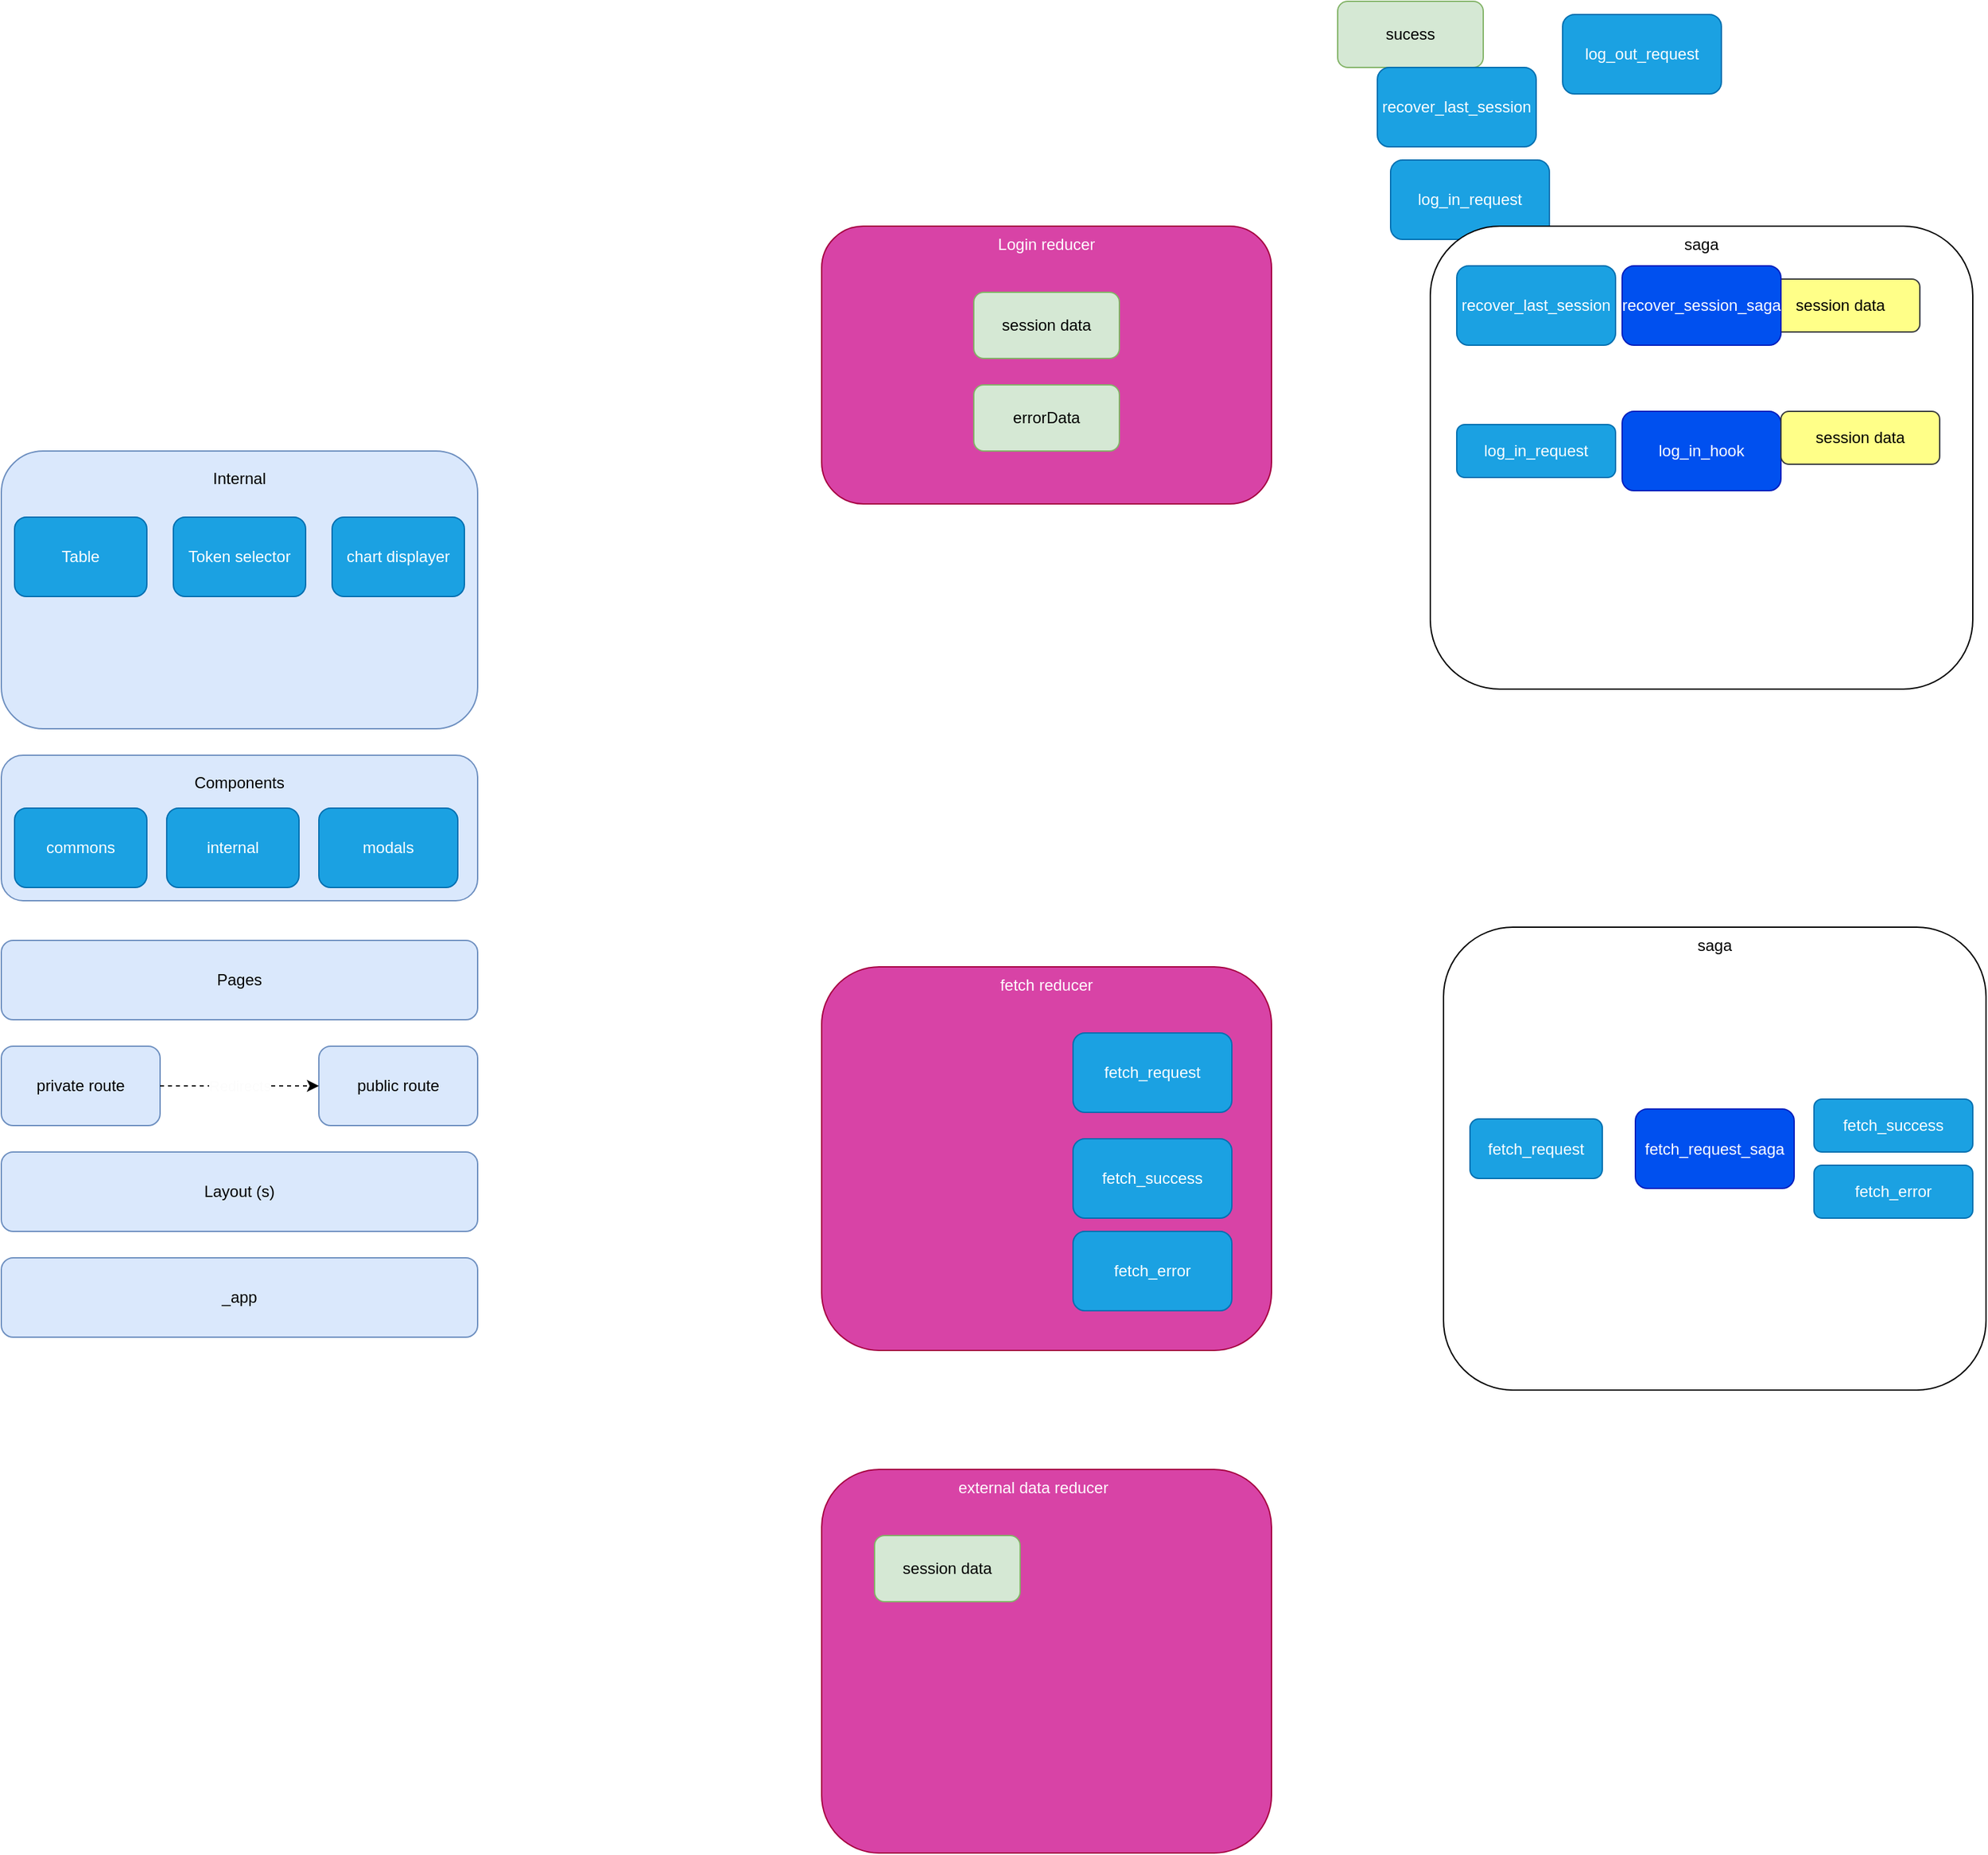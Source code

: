 <mxfile>
    <diagram id="WVVvVa14LHBOuxjfh97P" name="Page-1">
        <mxGraphModel dx="835" dy="1578" grid="1" gridSize="10" guides="1" tooltips="1" connect="1" arrows="1" fold="1" page="1" pageScale="1" pageWidth="850" pageHeight="1100" math="0" shadow="0">
            <root>
                <mxCell id="0"/>
                <mxCell id="1" parent="0"/>
                <mxCell id="2" value="_app" style="rounded=1;whiteSpace=wrap;html=1;fillColor=#dae8fc;strokeColor=#6c8ebf;fontColor=#000000;" parent="1" vertex="1">
                    <mxGeometry x="370" y="770" width="360" height="60" as="geometry"/>
                </mxCell>
                <mxCell id="3" value="private route" style="rounded=1;whiteSpace=wrap;html=1;fillColor=#dae8fc;strokeColor=#6c8ebf;fontColor=#000000;" parent="1" vertex="1">
                    <mxGeometry x="370" y="610" width="120" height="60" as="geometry"/>
                </mxCell>
                <mxCell id="4" value="public route" style="rounded=1;whiteSpace=wrap;html=1;fillColor=#dae8fc;strokeColor=#6c8ebf;fontColor=#000000;" parent="1" vertex="1">
                    <mxGeometry x="610" y="610" width="120" height="60" as="geometry"/>
                </mxCell>
                <mxCell id="5" value="Redirects" style="edgeStyle=none;html=1;entryX=0;entryY=0.5;entryDx=0;entryDy=0;fontColor=#FCFCFC;dashed=1;" parent="1" source="3" target="4" edge="1">
                    <mxGeometry relative="1" as="geometry"/>
                </mxCell>
                <mxCell id="6" value="Layout (s)" style="rounded=1;whiteSpace=wrap;html=1;fillColor=#dae8fc;strokeColor=#6c8ebf;fontColor=#000000;" parent="1" vertex="1">
                    <mxGeometry x="370" y="690" width="360" height="60" as="geometry"/>
                </mxCell>
                <mxCell id="7" value="Pages" style="rounded=1;whiteSpace=wrap;html=1;fillColor=#dae8fc;strokeColor=#6c8ebf;fontColor=#000000;" parent="1" vertex="1">
                    <mxGeometry x="370" y="530" width="360" height="60" as="geometry"/>
                </mxCell>
                <mxCell id="8" value="Components" style="rounded=1;whiteSpace=wrap;html=1;fillColor=#dae8fc;strokeColor=#6c8ebf;fontColor=#000000;verticalAlign=top;spacingTop=7;" parent="1" vertex="1">
                    <mxGeometry x="370" y="390" width="360" height="110" as="geometry"/>
                </mxCell>
                <mxCell id="9" value="commons" style="rounded=1;whiteSpace=wrap;html=1;fontColor=#ffffff;fillColor=#1ba1e2;strokeColor=#006EAF;" parent="1" vertex="1">
                    <mxGeometry x="380" y="430" width="100" height="60" as="geometry"/>
                </mxCell>
                <mxCell id="10" value="internal" style="rounded=1;whiteSpace=wrap;html=1;fontColor=#ffffff;fillColor=#1ba1e2;strokeColor=#006EAF;" parent="1" vertex="1">
                    <mxGeometry x="495" y="430" width="100" height="60" as="geometry"/>
                </mxCell>
                <mxCell id="11" value="modals" style="rounded=1;whiteSpace=wrap;html=1;fontColor=#ffffff;fillColor=#1ba1e2;strokeColor=#006EAF;" parent="1" vertex="1">
                    <mxGeometry x="610" y="430" width="105" height="60" as="geometry"/>
                </mxCell>
                <mxCell id="13" value="Internal" style="rounded=1;whiteSpace=wrap;html=1;fillColor=#dae8fc;strokeColor=#6c8ebf;fontColor=#000000;verticalAlign=top;spacingTop=7;" parent="1" vertex="1">
                    <mxGeometry x="370" y="160" width="360" height="210" as="geometry"/>
                </mxCell>
                <mxCell id="14" value="Table" style="rounded=1;whiteSpace=wrap;html=1;fontColor=#ffffff;fillColor=#1ba1e2;strokeColor=#006EAF;" parent="1" vertex="1">
                    <mxGeometry x="380" y="210" width="100" height="60" as="geometry"/>
                </mxCell>
                <mxCell id="15" value="Token selector" style="rounded=1;whiteSpace=wrap;html=1;fontColor=#ffffff;fillColor=#1ba1e2;strokeColor=#006EAF;" parent="1" vertex="1">
                    <mxGeometry x="500" y="210" width="100" height="60" as="geometry"/>
                </mxCell>
                <mxCell id="16" value="chart displayer" style="rounded=1;whiteSpace=wrap;html=1;fontColor=#ffffff;fillColor=#1ba1e2;strokeColor=#006EAF;" parent="1" vertex="1">
                    <mxGeometry x="620" y="210" width="100" height="60" as="geometry"/>
                </mxCell>
                <mxCell id="19" value="Login reducer" style="rounded=1;whiteSpace=wrap;html=1;fontColor=#ffffff;fillColor=#D843A6;strokeColor=#A50040;verticalAlign=top;" parent="1" vertex="1">
                    <mxGeometry x="990" y="-10" width="340" height="210" as="geometry"/>
                </mxCell>
                <mxCell id="20" value="session data" style="rounded=1;whiteSpace=wrap;html=1;fillColor=#d5e8d4;strokeColor=#82b366;fontColor=#000000;" parent="1" vertex="1">
                    <mxGeometry x="1105" y="40" width="110" height="50" as="geometry"/>
                </mxCell>
                <mxCell id="21" value="sucess" style="rounded=1;whiteSpace=wrap;html=1;fillColor=#d5e8d4;strokeColor=#82b366;fontColor=#000000;" parent="1" vertex="1">
                    <mxGeometry x="1380" y="-180" width="110" height="50" as="geometry"/>
                </mxCell>
                <mxCell id="23" value="errorData" style="rounded=1;whiteSpace=wrap;html=1;fillColor=#d5e8d4;strokeColor=#82b366;fontColor=#000000;" parent="1" vertex="1">
                    <mxGeometry x="1105" y="110" width="110" height="50" as="geometry"/>
                </mxCell>
                <mxCell id="24" value="recover_last_session" style="rounded=1;whiteSpace=wrap;html=1;fontColor=#ffffff;fillColor=#1ba1e2;strokeColor=#006EAF;" parent="1" vertex="1">
                    <mxGeometry x="1410" y="-130" width="120" height="60" as="geometry"/>
                </mxCell>
                <mxCell id="25" value="log_in_request" style="rounded=1;whiteSpace=wrap;html=1;fontColor=#ffffff;fillColor=#1ba1e2;strokeColor=#006EAF;" parent="1" vertex="1">
                    <mxGeometry x="1420" y="-60" width="120" height="60" as="geometry"/>
                </mxCell>
                <mxCell id="26" value="log_out_request" style="rounded=1;whiteSpace=wrap;html=1;fontColor=#ffffff;fillColor=#1ba1e2;strokeColor=#006EAF;" parent="1" vertex="1">
                    <mxGeometry x="1550" y="-170" width="120" height="60" as="geometry"/>
                </mxCell>
                <mxCell id="27" value="saga" style="rounded=1;whiteSpace=wrap;html=1;verticalAlign=top;" parent="1" vertex="1">
                    <mxGeometry x="1450" y="-10" width="410" height="350" as="geometry"/>
                </mxCell>
                <mxCell id="28" value="log_in_hook" style="rounded=1;whiteSpace=wrap;html=1;fontColor=#ffffff;fillColor=#0050ef;strokeColor=#001DBC;" parent="1" vertex="1">
                    <mxGeometry x="1595" y="130" width="120" height="60" as="geometry"/>
                </mxCell>
                <mxCell id="29" value="log_in_request" style="rounded=1;whiteSpace=wrap;html=1;fontColor=#ffffff;fillColor=#1ba1e2;strokeColor=#006EAF;" parent="1" vertex="1">
                    <mxGeometry x="1470" y="140" width="120" height="40" as="geometry"/>
                </mxCell>
                <mxCell id="30" value="session data" style="rounded=1;whiteSpace=wrap;html=1;fillColor=#ffff88;strokeColor=#36393d;fontColor=#000000;" parent="1" vertex="1">
                    <mxGeometry x="1700" y="30" width="120" height="40" as="geometry"/>
                </mxCell>
                <mxCell id="31" value="recover_session_saga" style="rounded=1;whiteSpace=wrap;html=1;fontColor=#ffffff;fillColor=#0050ef;strokeColor=#001DBC;" parent="1" vertex="1">
                    <mxGeometry x="1595" y="20" width="120" height="60" as="geometry"/>
                </mxCell>
                <mxCell id="33" value="recover_last_session" style="rounded=1;whiteSpace=wrap;html=1;fontColor=#ffffff;fillColor=#1ba1e2;strokeColor=#006EAF;" parent="1" vertex="1">
                    <mxGeometry x="1470" y="20" width="120" height="60" as="geometry"/>
                </mxCell>
                <mxCell id="35" value="session data" style="rounded=1;whiteSpace=wrap;html=1;fillColor=#ffff88;strokeColor=#36393d;fontColor=#000000;" parent="1" vertex="1">
                    <mxGeometry x="1715" y="130" width="120" height="40" as="geometry"/>
                </mxCell>
                <mxCell id="MOFeGI0LqtlbLJH9V86s-35" value="fetch reducer" style="rounded=1;whiteSpace=wrap;html=1;fontColor=#ffffff;fillColor=#D843A6;strokeColor=#A50040;verticalAlign=top;" parent="1" vertex="1">
                    <mxGeometry x="990" y="550" width="340" height="290" as="geometry"/>
                </mxCell>
                <mxCell id="MOFeGI0LqtlbLJH9V86s-38" value="fetch_request" style="rounded=1;whiteSpace=wrap;html=1;fontColor=#ffffff;fillColor=#1ba1e2;strokeColor=#006EAF;" parent="1" vertex="1">
                    <mxGeometry x="1180" y="600" width="120" height="60" as="geometry"/>
                </mxCell>
                <mxCell id="MOFeGI0LqtlbLJH9V86s-39" value="fetch_success" style="rounded=1;whiteSpace=wrap;html=1;fontColor=#ffffff;fillColor=#1ba1e2;strokeColor=#006EAF;" parent="1" vertex="1">
                    <mxGeometry x="1180" y="680" width="120" height="60" as="geometry"/>
                </mxCell>
                <mxCell id="MOFeGI0LqtlbLJH9V86s-40" value="fetch_error" style="rounded=1;whiteSpace=wrap;html=1;fontColor=#ffffff;fillColor=#1ba1e2;strokeColor=#006EAF;" parent="1" vertex="1">
                    <mxGeometry x="1180" y="750" width="120" height="60" as="geometry"/>
                </mxCell>
                <mxCell id="MOFeGI0LqtlbLJH9V86s-41" value="saga" style="rounded=1;whiteSpace=wrap;html=1;verticalAlign=top;" parent="1" vertex="1">
                    <mxGeometry x="1460" y="520" width="410" height="350" as="geometry"/>
                </mxCell>
                <mxCell id="MOFeGI0LqtlbLJH9V86s-42" value="fetch_request_saga" style="rounded=1;whiteSpace=wrap;html=1;fontColor=#ffffff;fillColor=#0050ef;strokeColor=#001DBC;" parent="1" vertex="1">
                    <mxGeometry x="1605" y="657.5" width="120" height="60" as="geometry"/>
                </mxCell>
                <mxCell id="MOFeGI0LqtlbLJH9V86s-44" value="fetch_request" style="rounded=1;whiteSpace=wrap;html=1;fontColor=#ffffff;fillColor=#1ba1e2;strokeColor=#006EAF;" parent="1" vertex="1">
                    <mxGeometry x="1480" y="665" width="100" height="45" as="geometry"/>
                </mxCell>
                <mxCell id="MOFeGI0LqtlbLJH9V86s-45" value="fetch_success" style="rounded=1;whiteSpace=wrap;html=1;fontColor=#ffffff;fillColor=#1ba1e2;strokeColor=#006EAF;" parent="1" vertex="1">
                    <mxGeometry x="1740" y="650" width="120" height="40" as="geometry"/>
                </mxCell>
                <mxCell id="MOFeGI0LqtlbLJH9V86s-46" value="fetch_error" style="rounded=1;whiteSpace=wrap;html=1;fontColor=#ffffff;fillColor=#1ba1e2;strokeColor=#006EAF;" parent="1" vertex="1">
                    <mxGeometry x="1740" y="700" width="120" height="40" as="geometry"/>
                </mxCell>
                <mxCell id="MOFeGI0LqtlbLJH9V86s-47" value="external data reducer&lt;span style=&quot;white-space: pre&quot;&gt;&#9;&lt;/span&gt;" style="rounded=1;whiteSpace=wrap;html=1;fontColor=#ffffff;fillColor=#D843A6;strokeColor=#A50040;verticalAlign=top;" parent="1" vertex="1">
                    <mxGeometry x="990" y="930" width="340" height="290" as="geometry"/>
                </mxCell>
                <mxCell id="MOFeGI0LqtlbLJH9V86s-49" value="session data" style="rounded=1;whiteSpace=wrap;html=1;fillColor=#d5e8d4;strokeColor=#82b366;fontColor=#000000;" parent="1" vertex="1">
                    <mxGeometry x="1030" y="980" width="110" height="50" as="geometry"/>
                </mxCell>
            </root>
        </mxGraphModel>
    </diagram>
    <diagram id="-p3pOK6Bg-zVyu3R8zWz" name="fetch hook">
        <mxGraphModel dx="1518" dy="869" grid="1" gridSize="10" guides="1" tooltips="1" connect="1" arrows="1" fold="1" page="1" pageScale="1" pageWidth="850" pageHeight="1100" math="0" shadow="0">
            <root>
                <mxCell id="i0_J2BGvvJ4QvCI9Tnon-0"/>
                <mxCell id="i0_J2BGvvJ4QvCI9Tnon-1" parent="i0_J2BGvvJ4QvCI9Tnon-0"/>
                <mxCell id="i0_J2BGvvJ4QvCI9Tnon-2" value="page" style="rounded=1;whiteSpace=wrap;html=1;fillColor=#eeeeee;strokeColor=#36393d;fontColor=#000000;" parent="i0_J2BGvvJ4QvCI9Tnon-1" vertex="1">
                    <mxGeometry x="360" y="220" width="120" height="60" as="geometry"/>
                </mxCell>
                <mxCell id="i0_J2BGvvJ4QvCI9Tnon-4" value="page" style="rounded=1;whiteSpace=wrap;html=1;fillColor=#eeeeee;strokeColor=#36393d;fontColor=#000000;" parent="i0_J2BGvvJ4QvCI9Tnon-1" vertex="1">
                    <mxGeometry x="520" y="220" width="120" height="60" as="geometry"/>
                </mxCell>
                <mxCell id="i0_J2BGvvJ4QvCI9Tnon-5" value="page" style="rounded=1;whiteSpace=wrap;html=1;fillColor=#eeeeee;strokeColor=#36393d;fontColor=#000000;" parent="i0_J2BGvvJ4QvCI9Tnon-1" vertex="1">
                    <mxGeometry x="670" y="220" width="120" height="60" as="geometry"/>
                </mxCell>
                <mxCell id="i0_J2BGvvJ4QvCI9Tnon-6" value="page" style="rounded=1;whiteSpace=wrap;html=1;fillColor=#eeeeee;strokeColor=#36393d;fontColor=#000000;" parent="i0_J2BGvvJ4QvCI9Tnon-1" vertex="1">
                    <mxGeometry x="200" y="220" width="120" height="60" as="geometry"/>
                </mxCell>
                <mxCell id="i0_J2BGvvJ4QvCI9Tnon-7" value="useFetch" style="rounded=1;whiteSpace=wrap;html=1;fillColor=#ffcc99;strokeColor=#36393d;fontColor=#000000;" parent="i0_J2BGvvJ4QvCI9Tnon-1" vertex="1">
                    <mxGeometry x="200" y="100" width="120" height="60" as="geometry"/>
                </mxCell>
                <mxCell id="i0_J2BGvvJ4QvCI9Tnon-9" value="useFetch" style="rounded=1;whiteSpace=wrap;html=1;fillColor=#ffcc99;strokeColor=#36393d;fontColor=#000000;" parent="i0_J2BGvvJ4QvCI9Tnon-1" vertex="1">
                    <mxGeometry x="520" y="100" width="120" height="60" as="geometry"/>
                </mxCell>
                <mxCell id="i0_J2BGvvJ4QvCI9Tnon-10" value="useFetch" style="rounded=1;whiteSpace=wrap;html=1;fillColor=#ffcc99;strokeColor=#36393d;fontColor=#000000;" parent="i0_J2BGvvJ4QvCI9Tnon-1" vertex="1">
                    <mxGeometry x="360" y="100" width="120" height="60" as="geometry"/>
                </mxCell>
                <mxCell id="i0_J2BGvvJ4QvCI9Tnon-11" value="fetchReducer" style="rounded=1;whiteSpace=wrap;html=1;fillColor=#1ba1e2;strokeColor=#006EAF;fontColor=#ffffff;" parent="i0_J2BGvvJ4QvCI9Tnon-1" vertex="1">
                    <mxGeometry x="360" y="350" width="120" height="60" as="geometry"/>
                </mxCell>
                <mxCell id="i0_J2BGvvJ4QvCI9Tnon-12" value="fetchReducer" style="rounded=1;whiteSpace=wrap;html=1;fillColor=#1ba1e2;strokeColor=#006EAF;fontColor=#ffffff;" parent="i0_J2BGvvJ4QvCI9Tnon-1" vertex="1">
                    <mxGeometry x="670" y="350" width="120" height="60" as="geometry"/>
                </mxCell>
                <mxCell id="i0_J2BGvvJ4QvCI9Tnon-13" value="tableData" style="ellipse;whiteSpace=wrap;html=1;fontColor=#FFFFFF;fillColor=#60a917;strokeColor=#2D7600;" parent="i0_J2BGvvJ4QvCI9Tnon-1" vertex="1">
                    <mxGeometry x="205" y="150" width="110" height="70" as="geometry"/>
                </mxCell>
                <mxCell id="i0_J2BGvvJ4QvCI9Tnon-14" value="table data" style="ellipse;whiteSpace=wrap;html=1;fontColor=#FFFFFF;fillColor=#60a917;strokeColor=#2D7600;" parent="i0_J2BGvvJ4QvCI9Tnon-1" vertex="1">
                    <mxGeometry x="365" y="150" width="110" height="70" as="geometry"/>
                </mxCell>
                <mxCell id="i0_J2BGvvJ4QvCI9Tnon-15" value="table data" style="ellipse;whiteSpace=wrap;html=1;fontColor=#FFFFFF;fillColor=#60a917;strokeColor=#2D7600;" parent="i0_J2BGvvJ4QvCI9Tnon-1" vertex="1">
                    <mxGeometry x="525" y="150" width="110" height="70" as="geometry"/>
                </mxCell>
                <mxCell id="i0_J2BGvvJ4QvCI9Tnon-16" value="user data" style="ellipse;whiteSpace=wrap;html=1;fontColor=#FFFFFF;fillColor=#60a917;strokeColor=#2D7600;" parent="i0_J2BGvvJ4QvCI9Tnon-1" vertex="1">
                    <mxGeometry x="365" y="280" width="110" height="70" as="geometry"/>
                </mxCell>
                <mxCell id="i0_J2BGvvJ4QvCI9Tnon-17" value="user data" style="ellipse;whiteSpace=wrap;html=1;fontColor=#FFFFFF;fillColor=#60a917;strokeColor=#2D7600;" parent="i0_J2BGvvJ4QvCI9Tnon-1" vertex="1">
                    <mxGeometry x="675" y="280" width="110" height="70" as="geometry"/>
                </mxCell>
            </root>
        </mxGraphModel>
    </diagram>
    <diagram id="a3bcc9iILHBDQng0r-hw" name="login system">
        <mxGraphModel dx="1729" dy="503" grid="1" gridSize="10" guides="1" tooltips="1" connect="1" arrows="1" fold="1" page="1" pageScale="1" pageWidth="850" pageHeight="1100" math="0" shadow="0">
            <root>
                <mxCell id="WiiSMA_Z27GCbpn9DQuG-0"/>
                <mxCell id="WiiSMA_Z27GCbpn9DQuG-1" parent="WiiSMA_Z27GCbpn9DQuG-0"/>
                <mxCell id="WiiSMA_Z27GCbpn9DQuG-13" style="edgeStyle=none;html=1;entryX=1;entryY=0.5;entryDx=0;entryDy=0;startArrow=none;" edge="1" parent="WiiSMA_Z27GCbpn9DQuG-1" source="WiiSMA_Z27GCbpn9DQuG-5" target="WiiSMA_Z27GCbpn9DQuG-7">
                    <mxGeometry relative="1" as="geometry"/>
                </mxCell>
                <mxCell id="WiiSMA_Z27GCbpn9DQuG-22" style="edgeStyle=none;html=1;entryX=0;entryY=0.5;entryDx=0;entryDy=0;" edge="1" parent="WiiSMA_Z27GCbpn9DQuG-1" source="WiiSMA_Z27GCbpn9DQuG-2" target="WiiSMA_Z27GCbpn9DQuG-3">
                    <mxGeometry relative="1" as="geometry"/>
                </mxCell>
                <mxCell id="WiiSMA_Z27GCbpn9DQuG-24" style="edgeStyle=none;html=1;exitX=0.75;exitY=1;exitDx=0;exitDy=0;" edge="1" parent="WiiSMA_Z27GCbpn9DQuG-1" source="WiiSMA_Z27GCbpn9DQuG-2" target="WiiSMA_Z27GCbpn9DQuG-8">
                    <mxGeometry relative="1" as="geometry"/>
                </mxCell>
                <mxCell id="WiiSMA_Z27GCbpn9DQuG-2" value="app" style="rounded=1;whiteSpace=wrap;html=1;" vertex="1" parent="WiiSMA_Z27GCbpn9DQuG-1">
                    <mxGeometry x="-200" y="130" width="120" height="60" as="geometry"/>
                </mxCell>
                <mxCell id="WiiSMA_Z27GCbpn9DQuG-32" style="edgeStyle=none;html=1;entryX=1;entryY=0.5;entryDx=0;entryDy=0;" edge="1" parent="WiiSMA_Z27GCbpn9DQuG-1" source="WiiSMA_Z27GCbpn9DQuG-3" target="WiiSMA_Z27GCbpn9DQuG-8">
                    <mxGeometry relative="1" as="geometry">
                        <Array as="points">
                            <mxPoint x="180" y="390"/>
                        </Array>
                    </mxGeometry>
                </mxCell>
                <mxCell id="WiiSMA_Z27GCbpn9DQuG-3" value="browser" style="rounded=1;whiteSpace=wrap;html=1;" vertex="1" parent="WiiSMA_Z27GCbpn9DQuG-1">
                    <mxGeometry x="120" y="130" width="120" height="60" as="geometry"/>
                </mxCell>
                <mxCell id="WiiSMA_Z27GCbpn9DQuG-15" style="edgeStyle=none;html=1;entryX=0.5;entryY=1;entryDx=0;entryDy=0;" edge="1" parent="WiiSMA_Z27GCbpn9DQuG-1" source="WiiSMA_Z27GCbpn9DQuG-7" target="WiiSMA_Z27GCbpn9DQuG-2">
                    <mxGeometry relative="1" as="geometry">
                        <Array as="points">
                            <mxPoint x="-520" y="240"/>
                            <mxPoint x="-140" y="240"/>
                        </Array>
                    </mxGeometry>
                </mxCell>
                <mxCell id="WiiSMA_Z27GCbpn9DQuG-7" value="backend_server" style="rounded=1;whiteSpace=wrap;html=1;" vertex="1" parent="WiiSMA_Z27GCbpn9DQuG-1">
                    <mxGeometry x="-580" y="130" width="120" height="60" as="geometry"/>
                </mxCell>
                <mxCell id="WiiSMA_Z27GCbpn9DQuG-30" value="consult" style="edgeStyle=none;html=1;entryX=0;entryY=1;entryDx=0;entryDy=0;" edge="1" parent="WiiSMA_Z27GCbpn9DQuG-1" source="WiiSMA_Z27GCbpn9DQuG-8" target="WiiSMA_Z27GCbpn9DQuG-3">
                    <mxGeometry relative="1" as="geometry"/>
                </mxCell>
                <mxCell id="WiiSMA_Z27GCbpn9DQuG-33" style="edgeStyle=none;html=1;" edge="1" parent="WiiSMA_Z27GCbpn9DQuG-1" source="WiiSMA_Z27GCbpn9DQuG-8" target="WiiSMA_Z27GCbpn9DQuG-31">
                    <mxGeometry relative="1" as="geometry"/>
                </mxCell>
                <mxCell id="WiiSMA_Z27GCbpn9DQuG-8" value="private_route" style="rounded=1;whiteSpace=wrap;html=1;" vertex="1" parent="WiiSMA_Z27GCbpn9DQuG-1">
                    <mxGeometry x="-170" y="360" width="120" height="60" as="geometry"/>
                </mxCell>
                <mxCell id="WiiSMA_Z27GCbpn9DQuG-11" value="cookie" style="ellipse;whiteSpace=wrap;html=1;" vertex="1" parent="WiiSMA_Z27GCbpn9DQuG-1">
                    <mxGeometry x="-10" y="140" width="50" height="40" as="geometry"/>
                </mxCell>
                <mxCell id="WiiSMA_Z27GCbpn9DQuG-5" value="login / logout" style="rounded=1;whiteSpace=wrap;html=1;" vertex="1" parent="WiiSMA_Z27GCbpn9DQuG-1">
                    <mxGeometry x="-360" y="140" width="90" height="40" as="geometry"/>
                </mxCell>
                <mxCell id="WiiSMA_Z27GCbpn9DQuG-14" value="" style="edgeStyle=none;html=1;entryX=1;entryY=0.5;entryDx=0;entryDy=0;endArrow=none;" edge="1" parent="WiiSMA_Z27GCbpn9DQuG-1" source="WiiSMA_Z27GCbpn9DQuG-2" target="WiiSMA_Z27GCbpn9DQuG-5">
                    <mxGeometry relative="1" as="geometry">
                        <mxPoint x="-200" y="160" as="sourcePoint"/>
                        <mxPoint x="-365" y="160" as="targetPoint"/>
                    </mxGeometry>
                </mxCell>
                <mxCell id="WiiSMA_Z27GCbpn9DQuG-17" value="token" style="ellipse;whiteSpace=wrap;html=1;" vertex="1" parent="WiiSMA_Z27GCbpn9DQuG-1">
                    <mxGeometry x="-350" y="220" width="50" height="40" as="geometry"/>
                </mxCell>
                <mxCell id="WiiSMA_Z27GCbpn9DQuG-20" value="1" style="text;html=1;strokeColor=none;fillColor=none;align=center;verticalAlign=middle;whiteSpace=wrap;rounded=0;" vertex="1" parent="WiiSMA_Z27GCbpn9DQuG-1">
                    <mxGeometry x="-260" y="110" width="60" height="30" as="geometry"/>
                </mxCell>
                <mxCell id="WiiSMA_Z27GCbpn9DQuG-21" value="2" style="text;html=1;strokeColor=none;fillColor=none;align=center;verticalAlign=middle;whiteSpace=wrap;rounded=0;" vertex="1" parent="WiiSMA_Z27GCbpn9DQuG-1">
                    <mxGeometry x="-470" y="200" width="60" height="30" as="geometry"/>
                </mxCell>
                <mxCell id="WiiSMA_Z27GCbpn9DQuG-23" value="3" style="text;html=1;strokeColor=none;fillColor=none;align=center;verticalAlign=middle;whiteSpace=wrap;rounded=0;" vertex="1" parent="WiiSMA_Z27GCbpn9DQuG-1">
                    <mxGeometry x="-70" y="100" width="60" height="30" as="geometry"/>
                </mxCell>
                <mxCell id="WiiSMA_Z27GCbpn9DQuG-27" value="4" style="text;html=1;strokeColor=none;fillColor=none;align=center;verticalAlign=middle;whiteSpace=wrap;rounded=0;" vertex="1" parent="WiiSMA_Z27GCbpn9DQuG-1">
                    <mxGeometry x="-100" y="210" width="60" height="30" as="geometry"/>
                </mxCell>
                <mxCell id="WiiSMA_Z27GCbpn9DQuG-28" value="5" style="text;html=1;strokeColor=none;fillColor=none;align=center;verticalAlign=middle;whiteSpace=wrap;rounded=0;" vertex="1" parent="WiiSMA_Z27GCbpn9DQuG-1">
                    <mxGeometry x="-90" y="310" width="60" height="30" as="geometry"/>
                </mxCell>
                <mxCell id="WiiSMA_Z27GCbpn9DQuG-35" value="no" style="edgeStyle=none;html=1;entryX=0;entryY=0.5;entryDx=0;entryDy=0;" edge="1" parent="WiiSMA_Z27GCbpn9DQuG-1" source="WiiSMA_Z27GCbpn9DQuG-31" target="WiiSMA_Z27GCbpn9DQuG-34">
                    <mxGeometry relative="1" as="geometry"/>
                </mxCell>
                <mxCell id="WiiSMA_Z27GCbpn9DQuG-37" value="yes" style="edgeStyle=none;html=1;entryX=1;entryY=0.5;entryDx=0;entryDy=0;" edge="1" parent="WiiSMA_Z27GCbpn9DQuG-1" source="WiiSMA_Z27GCbpn9DQuG-31" target="WiiSMA_Z27GCbpn9DQuG-36">
                    <mxGeometry relative="1" as="geometry"/>
                </mxCell>
                <mxCell id="WiiSMA_Z27GCbpn9DQuG-31" value="" style="rhombus;whiteSpace=wrap;html=1;" vertex="1" parent="WiiSMA_Z27GCbpn9DQuG-1">
                    <mxGeometry x="-150" y="470" width="80" height="80" as="geometry"/>
                </mxCell>
                <mxCell id="WiiSMA_Z27GCbpn9DQuG-34" value="login_page" style="rounded=1;whiteSpace=wrap;html=1;" vertex="1" parent="WiiSMA_Z27GCbpn9DQuG-1">
                    <mxGeometry x="30" y="480" width="120" height="60" as="geometry"/>
                </mxCell>
                <mxCell id="WiiSMA_Z27GCbpn9DQuG-36" value="continue" style="rounded=1;whiteSpace=wrap;html=1;" vertex="1" parent="WiiSMA_Z27GCbpn9DQuG-1">
                    <mxGeometry x="-360" y="480" width="120" height="60" as="geometry"/>
                </mxCell>
                <mxCell id="WiiSMA_Z27GCbpn9DQuG-38" value="6" style="text;html=1;strokeColor=none;fillColor=none;align=center;verticalAlign=middle;whiteSpace=wrap;rounded=0;" vertex="1" parent="WiiSMA_Z27GCbpn9DQuG-1">
                    <mxGeometry x="-120" y="430" width="60" height="30" as="geometry"/>
                </mxCell>
            </root>
        </mxGraphModel>
    </diagram>
</mxfile>